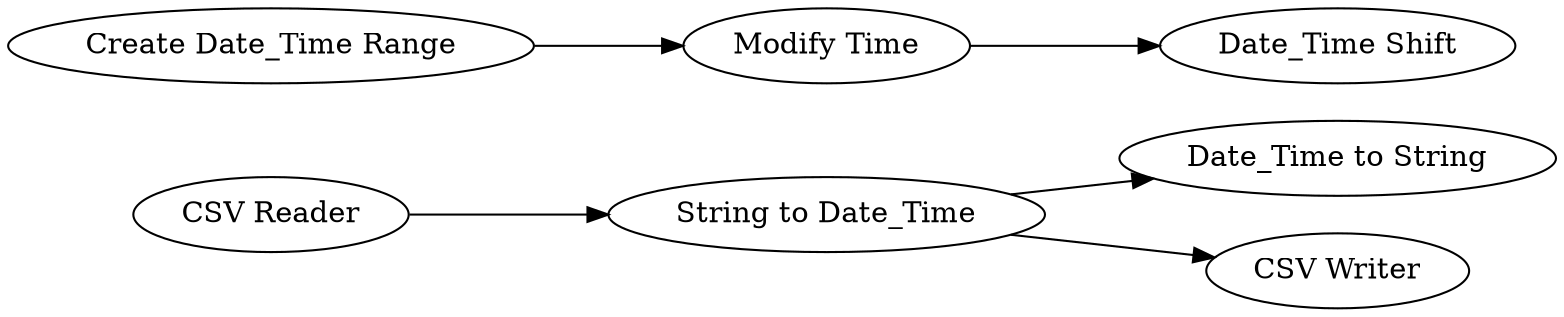 digraph {
	28 [label="String to Date_Time"]
	29 [label="Date_Time to String"]
	30 [label="Date_Time Shift"]
	33 [label="Modify Time"]
	34 [label="Create Date_Time Range"]
	35 [label="CSV Reader"]
	36 [label="CSV Writer"]
	28 -> 29
	28 -> 36
	33 -> 30
	34 -> 33
	35 -> 28
	rankdir=LR
}
